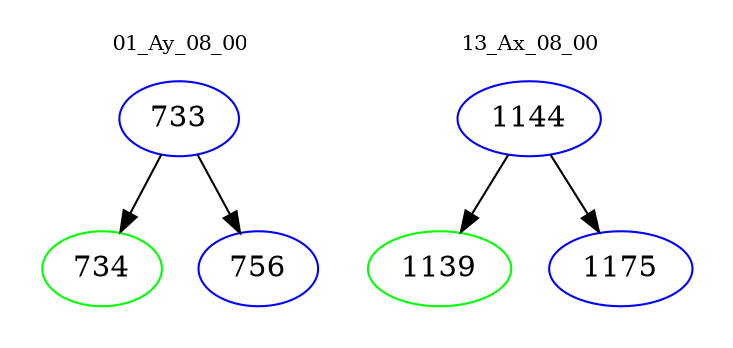 digraph{
subgraph cluster_0 {
color = white
label = "01_Ay_08_00";
fontsize=10;
T0_733 [label="733", color="blue"]
T0_733 -> T0_734 [color="black"]
T0_734 [label="734", color="green"]
T0_733 -> T0_756 [color="black"]
T0_756 [label="756", color="blue"]
}
subgraph cluster_1 {
color = white
label = "13_Ax_08_00";
fontsize=10;
T1_1144 [label="1144", color="blue"]
T1_1144 -> T1_1139 [color="black"]
T1_1139 [label="1139", color="green"]
T1_1144 -> T1_1175 [color="black"]
T1_1175 [label="1175", color="blue"]
}
}
